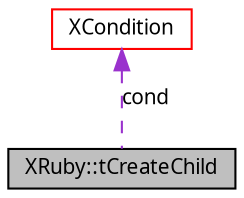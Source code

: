 digraph G
{
  edge [fontname="FreeSans.ttf",fontsize=10,labelfontname="FreeSans.ttf",labelfontsize=10];
  node [fontname="FreeSans.ttf",fontsize=10,shape=record];
  Node1 [label="XRuby::tCreateChild",height=0.2,width=0.4,color="black", fillcolor="grey75", style="filled" fontcolor="black"];
  Node2 -> Node1 [dir=back,color="darkorchid3",fontsize=10,style="dashed",label="cond",fontname="FreeSans.ttf"];
  Node2 [label="XCondition",height=0.2,width=0.4,color="red", fillcolor="white", style="filled",URL="$class_x_condition.html"];
}
